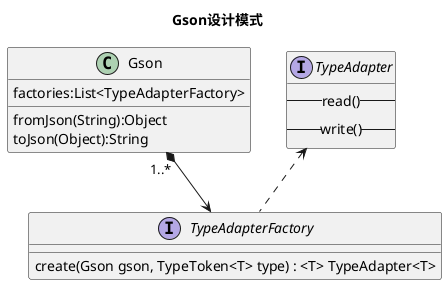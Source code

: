 @startuml
title Gson设计模式
Class Gson{
 factories:List<TypeAdapterFactory>
 fromJson(String):Object
 toJson(Object):String
}
interface TypeAdapter{
    --read()--
    --write()--
}

interface TypeAdapterFactory{
 create(Gson gson, TypeToken<T> type) : <T> TypeAdapter<T>

}
TypeAdapter <.. TypeAdapterFactory
Gson "1..*" *--> TypeAdapterFactory

@enduml